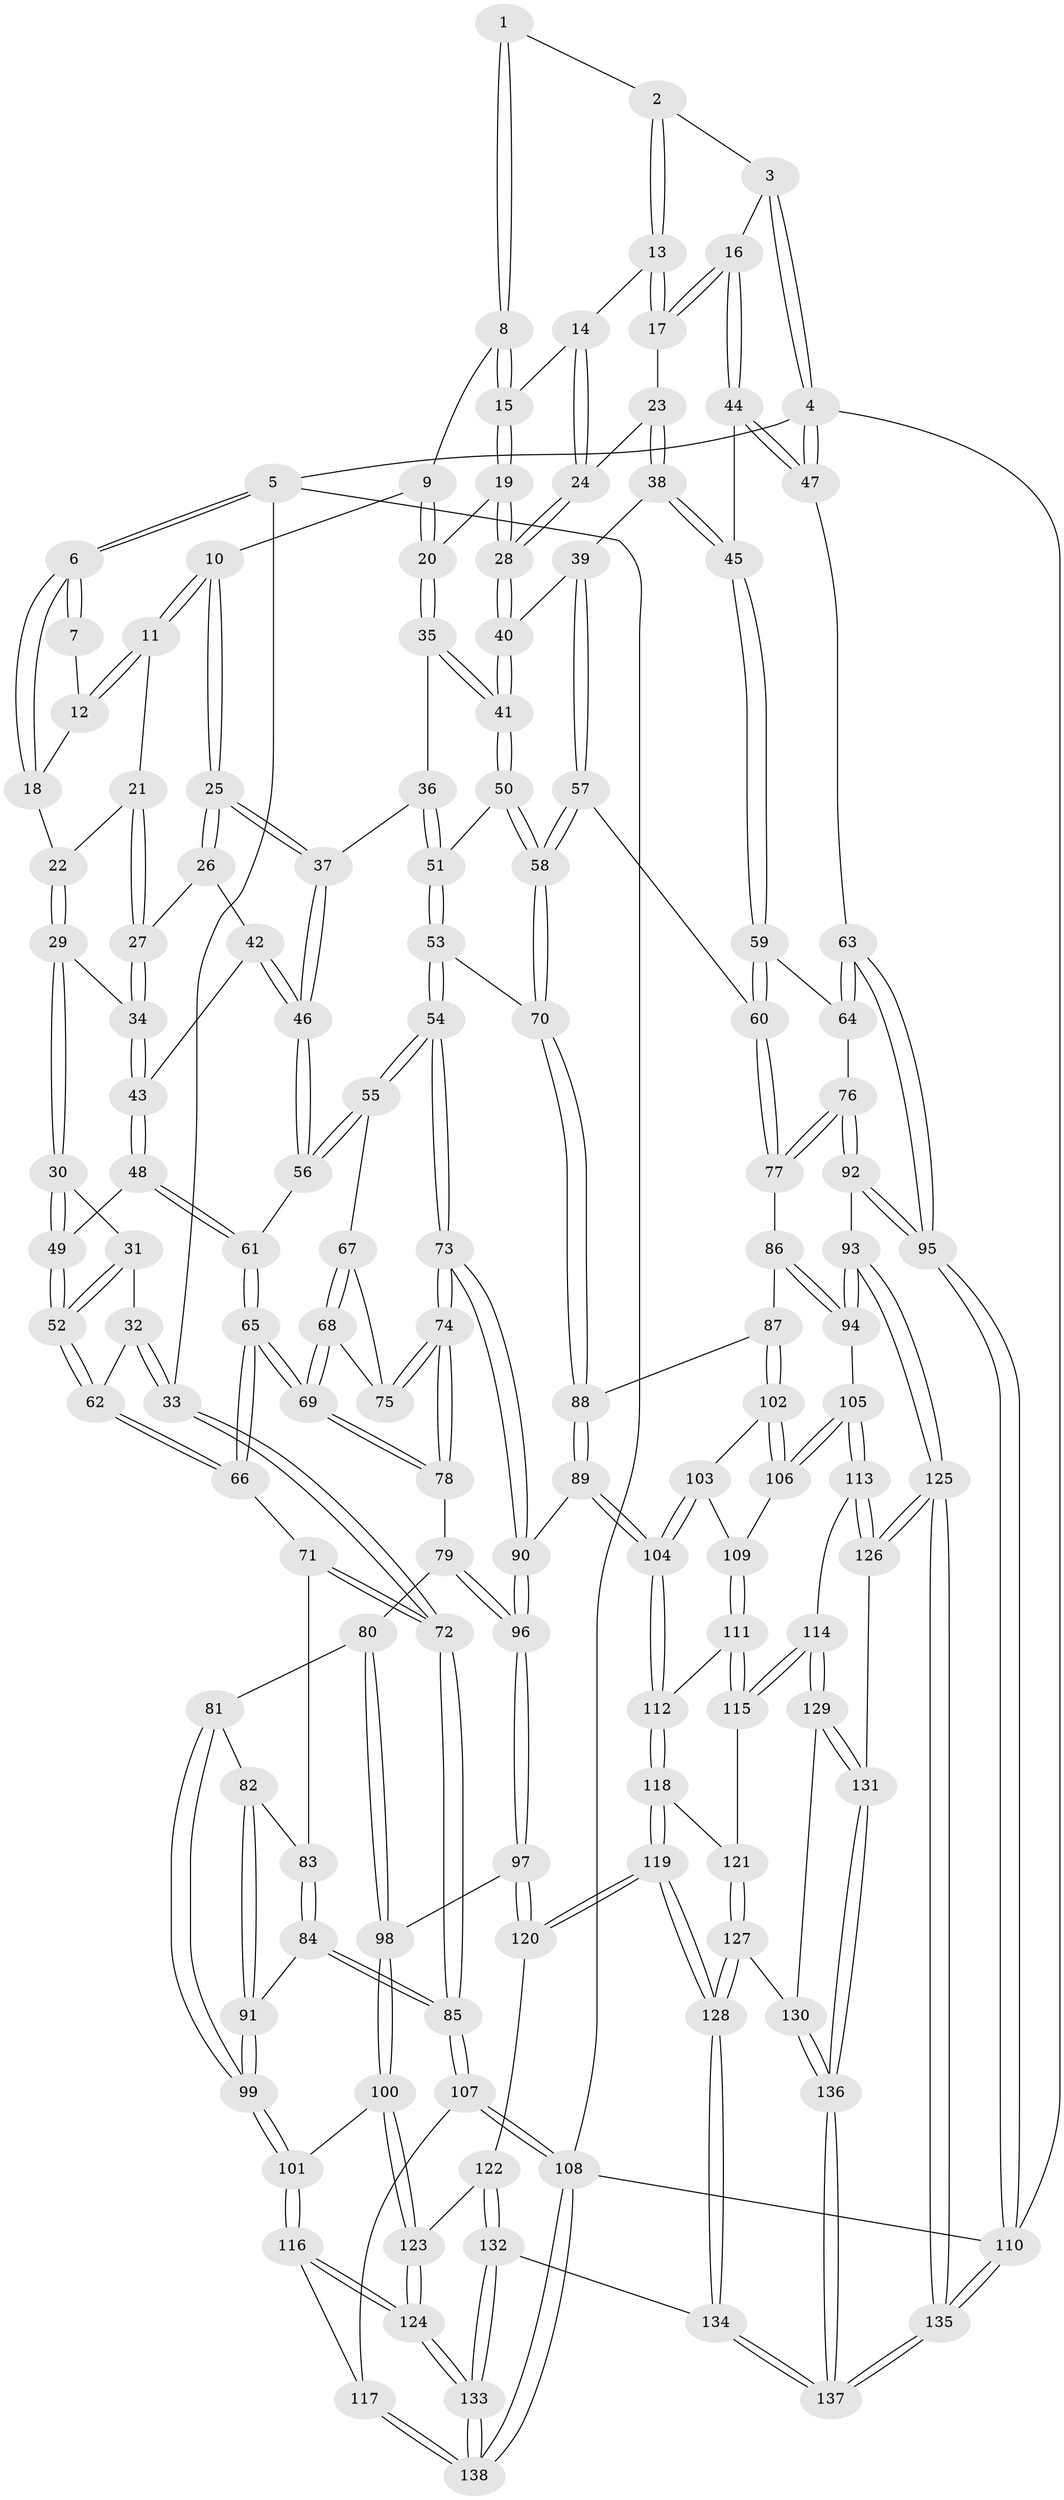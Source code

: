 // Generated by graph-tools (version 1.1) at 2025/51/03/09/25 03:51:03]
// undirected, 138 vertices, 342 edges
graph export_dot {
graph [start="1"]
  node [color=gray90,style=filled];
  1 [pos="+0.5121971689863087+0"];
  2 [pos="+0.7903186237912442+0"];
  3 [pos="+1+0"];
  4 [pos="+1+0"];
  5 [pos="+0+0"];
  6 [pos="+0+0"];
  7 [pos="+0.4177916863913136+0"];
  8 [pos="+0.5361424262859767+0.13202074031756986"];
  9 [pos="+0.5074311739120233+0.17154225355930142"];
  10 [pos="+0.43151115089946357+0.20801872861301726"];
  11 [pos="+0.3369539164037001+0.16087526799772095"];
  12 [pos="+0.3422338213101635+0.05776878974170233"];
  13 [pos="+0.789758282104061+0.060396544156964944"];
  14 [pos="+0.6779942142682508+0.17958638732235668"];
  15 [pos="+0.6614026065734335+0.18520104328814105"];
  16 [pos="+0.9186213263704777+0.24765505660611814"];
  17 [pos="+0.902451417170905+0.23828472832024852"];
  18 [pos="+0.08134613899070303+0.09992867380960828"];
  19 [pos="+0.6315294405918607+0.2508173239949067"];
  20 [pos="+0.5669927004903066+0.2883434683603124"];
  21 [pos="+0.328036745781409+0.16777051326105283"];
  22 [pos="+0.11298338311868966+0.15646818407372487"];
  23 [pos="+0.798987422593555+0.27805725526222924"];
  24 [pos="+0.747364719010065+0.2810809113501545"];
  25 [pos="+0.4380128484606129+0.3257214227753045"];
  26 [pos="+0.30408312251932296+0.29525820873830355"];
  27 [pos="+0.2866044560547185+0.2759770673767518"];
  28 [pos="+0.6953236565937005+0.34113851791254657"];
  29 [pos="+0.12449630400276875+0.2738530644976477"];
  30 [pos="+0.11940513527983353+0.28036574269688136"];
  31 [pos="+0.01834501557355697+0.3229854478275989"];
  32 [pos="+0+0.3564116089930393"];
  33 [pos="+0+0.3649544491457873"];
  34 [pos="+0.20338146669085577+0.2976214028486996"];
  35 [pos="+0.5555313979569605+0.3164141458610637"];
  36 [pos="+0.48605806502803994+0.33003685313487774"];
  37 [pos="+0.4416243335630751+0.3323252438896889"];
  38 [pos="+0.7786722431464902+0.383695359794959"];
  39 [pos="+0.7142242091237893+0.38769864968527407"];
  40 [pos="+0.6890918063079848+0.3712581062519686"];
  41 [pos="+0.61964504056611+0.39939006415345335"];
  42 [pos="+0.30808889323747585+0.35264207938077136"];
  43 [pos="+0.24607209472600605+0.4177175361333311"];
  44 [pos="+0.9956122598821565+0.3030980196724881"];
  45 [pos="+0.8601991745508307+0.41805570532031844"];
  46 [pos="+0.41012134221975516+0.43345385288499244"];
  47 [pos="+1+0.33594740336531975"];
  48 [pos="+0.24503752821408617+0.43243807410813684"];
  49 [pos="+0.12699675252223594+0.3859483184198995"];
  50 [pos="+0.6056453183589893+0.43284764358440453"];
  51 [pos="+0.5613648967693237+0.4641722983532805"];
  52 [pos="+0.10169671674241075+0.4503467413593379"];
  53 [pos="+0.5160144707774073+0.5058653447322936"];
  54 [pos="+0.4823039727875787+0.5321215856077703"];
  55 [pos="+0.4202657000962719+0.45665192666868487"];
  56 [pos="+0.41009581752208635+0.43409621753409877"];
  57 [pos="+0.7577971824292149+0.531455741126524"];
  58 [pos="+0.7110277837491629+0.5447790578389575"];
  59 [pos="+0.8361424794911627+0.4877860171535818"];
  60 [pos="+0.7633122148078009+0.5323126544303274"];
  61 [pos="+0.24767576305601305+0.4422540429736842"];
  62 [pos="+0.09621753980390155+0.46783310564891617"];
  63 [pos="+1+0.4990550378745198"];
  64 [pos="+0.9042487415458822+0.536785203274646"];
  65 [pos="+0.21754832581420083+0.5190173450667371"];
  66 [pos="+0.10675735446383712+0.5131922398198708"];
  67 [pos="+0.37646176039935547+0.4835109943260282"];
  68 [pos="+0.25844214165792023+0.5377108458669052"];
  69 [pos="+0.2326964797851728+0.5396395983004535"];
  70 [pos="+0.7109282775356727+0.5448818671637787"];
  71 [pos="+0.10223940307257484+0.5178351404633793"];
  72 [pos="+0+0.5912408547582263"];
  73 [pos="+0.48250272870580696+0.6334130220030666"];
  74 [pos="+0.45303081442608434+0.6210707766574364"];
  75 [pos="+0.3238998073015432+0.5521146319496845"];
  76 [pos="+0.8881676583327189+0.6271357586755186"];
  77 [pos="+0.8036644899392487+0.6102960135413857"];
  78 [pos="+0.2376487042742408+0.5733346784591544"];
  79 [pos="+0.23739212231762752+0.6164278621153048"];
  80 [pos="+0.235509642465535+0.621437699447912"];
  81 [pos="+0.19544919871686894+0.64584968255821"];
  82 [pos="+0.11849106157465698+0.5977607000133534"];
  83 [pos="+0.1022864901458625+0.5245820495732303"];
  84 [pos="+0.02726869110216549+0.7058691789842816"];
  85 [pos="+0+0.6914918765118723"];
  86 [pos="+0.7950892030920881+0.6345195586377814"];
  87 [pos="+0.7634328159907902+0.6803222804611346"];
  88 [pos="+0.6520465616452381+0.6186058603659584"];
  89 [pos="+0.5636558906557425+0.6720808521435913"];
  90 [pos="+0.48798611669106073+0.6575708858061671"];
  91 [pos="+0.09243155527147404+0.7226541925795322"];
  92 [pos="+1+0.7720488085579471"];
  93 [pos="+1+0.7725885311591227"];
  94 [pos="+0.9152761465381184+0.7870566165210976"];
  95 [pos="+1+0.7553644937636994"];
  96 [pos="+0.4809755560897587+0.6656334252588645"];
  97 [pos="+0.44889685483586483+0.7172460536432811"];
  98 [pos="+0.2993908323159358+0.7645091080610801"];
  99 [pos="+0.11486419169873682+0.735812216483928"];
  100 [pos="+0.28316083367495076+0.7808003421246444"];
  101 [pos="+0.15577116478938088+0.8023890316096852"];
  102 [pos="+0.7637626492441443+0.7051539180331041"];
  103 [pos="+0.6879504362321587+0.7227643910821105"];
  104 [pos="+0.6214230286327054+0.7352430406698426"];
  105 [pos="+0.8886497973460122+0.7939261019101526"];
  106 [pos="+0.7936730329287903+0.7506319121868266"];
  107 [pos="+0+0.878593391313172"];
  108 [pos="+0+1"];
  109 [pos="+0.7567511985419542+0.7702694967571958"];
  110 [pos="+1+1"];
  111 [pos="+0.7163882701752043+0.7941245727837855"];
  112 [pos="+0.6346145519588473+0.7645083014308709"];
  113 [pos="+0.8236077629497184+0.8624395102270336"];
  114 [pos="+0.8151307075294901+0.8652258306255222"];
  115 [pos="+0.7328051904461385+0.8449887039706712"];
  116 [pos="+0.1355752329456777+0.8625516780632412"];
  117 [pos="+0.031829400260149965+0.9012110989551068"];
  118 [pos="+0.6267781227925193+0.8398175852622036"];
  119 [pos="+0.51873404275944+0.9479716455258568"];
  120 [pos="+0.4616226806057454+0.8083712005379113"];
  121 [pos="+0.691688400291944+0.8817058042854699"];
  122 [pos="+0.3378768196073284+0.8995916777068216"];
  123 [pos="+0.30910957193440713+0.8739977713186295"];
  124 [pos="+0.19476220156598728+0.9654286807283063"];
  125 [pos="+0.9031885061712088+0.9862308647318587"];
  126 [pos="+0.8453611831630402+0.9550958553952191"];
  127 [pos="+0.6968303200461203+0.9145274199754904"];
  128 [pos="+0.5141466479590413+1"];
  129 [pos="+0.7608306156783161+0.9263886401949759"];
  130 [pos="+0.7214369715876194+0.9307287200445723"];
  131 [pos="+0.7922582646040081+0.9880147763011873"];
  132 [pos="+0.4626759093364248+1"];
  133 [pos="+0.24992337649189353+1"];
  134 [pos="+0.47172883061698234+1"];
  135 [pos="+1+1"];
  136 [pos="+0.7011128110599102+1"];
  137 [pos="+0.6954600727131808+1"];
  138 [pos="+0.1800624008476111+1"];
  1 -- 2;
  1 -- 8;
  1 -- 8;
  2 -- 3;
  2 -- 13;
  2 -- 13;
  3 -- 4;
  3 -- 4;
  3 -- 16;
  4 -- 5;
  4 -- 47;
  4 -- 47;
  4 -- 110;
  5 -- 6;
  5 -- 6;
  5 -- 33;
  5 -- 108;
  6 -- 7;
  6 -- 7;
  6 -- 18;
  6 -- 18;
  7 -- 12;
  8 -- 9;
  8 -- 15;
  8 -- 15;
  9 -- 10;
  9 -- 20;
  9 -- 20;
  10 -- 11;
  10 -- 11;
  10 -- 25;
  10 -- 25;
  11 -- 12;
  11 -- 12;
  11 -- 21;
  12 -- 18;
  13 -- 14;
  13 -- 17;
  13 -- 17;
  14 -- 15;
  14 -- 24;
  14 -- 24;
  15 -- 19;
  15 -- 19;
  16 -- 17;
  16 -- 17;
  16 -- 44;
  16 -- 44;
  17 -- 23;
  18 -- 22;
  19 -- 20;
  19 -- 28;
  19 -- 28;
  20 -- 35;
  20 -- 35;
  21 -- 22;
  21 -- 27;
  21 -- 27;
  22 -- 29;
  22 -- 29;
  23 -- 24;
  23 -- 38;
  23 -- 38;
  24 -- 28;
  24 -- 28;
  25 -- 26;
  25 -- 26;
  25 -- 37;
  25 -- 37;
  26 -- 27;
  26 -- 42;
  27 -- 34;
  27 -- 34;
  28 -- 40;
  28 -- 40;
  29 -- 30;
  29 -- 30;
  29 -- 34;
  30 -- 31;
  30 -- 49;
  30 -- 49;
  31 -- 32;
  31 -- 52;
  31 -- 52;
  32 -- 33;
  32 -- 33;
  32 -- 62;
  33 -- 72;
  33 -- 72;
  34 -- 43;
  34 -- 43;
  35 -- 36;
  35 -- 41;
  35 -- 41;
  36 -- 37;
  36 -- 51;
  36 -- 51;
  37 -- 46;
  37 -- 46;
  38 -- 39;
  38 -- 45;
  38 -- 45;
  39 -- 40;
  39 -- 57;
  39 -- 57;
  40 -- 41;
  40 -- 41;
  41 -- 50;
  41 -- 50;
  42 -- 43;
  42 -- 46;
  42 -- 46;
  43 -- 48;
  43 -- 48;
  44 -- 45;
  44 -- 47;
  44 -- 47;
  45 -- 59;
  45 -- 59;
  46 -- 56;
  46 -- 56;
  47 -- 63;
  48 -- 49;
  48 -- 61;
  48 -- 61;
  49 -- 52;
  49 -- 52;
  50 -- 51;
  50 -- 58;
  50 -- 58;
  51 -- 53;
  51 -- 53;
  52 -- 62;
  52 -- 62;
  53 -- 54;
  53 -- 54;
  53 -- 70;
  54 -- 55;
  54 -- 55;
  54 -- 73;
  54 -- 73;
  55 -- 56;
  55 -- 56;
  55 -- 67;
  56 -- 61;
  57 -- 58;
  57 -- 58;
  57 -- 60;
  58 -- 70;
  58 -- 70;
  59 -- 60;
  59 -- 60;
  59 -- 64;
  60 -- 77;
  60 -- 77;
  61 -- 65;
  61 -- 65;
  62 -- 66;
  62 -- 66;
  63 -- 64;
  63 -- 64;
  63 -- 95;
  63 -- 95;
  64 -- 76;
  65 -- 66;
  65 -- 66;
  65 -- 69;
  65 -- 69;
  66 -- 71;
  67 -- 68;
  67 -- 68;
  67 -- 75;
  68 -- 69;
  68 -- 69;
  68 -- 75;
  69 -- 78;
  69 -- 78;
  70 -- 88;
  70 -- 88;
  71 -- 72;
  71 -- 72;
  71 -- 83;
  72 -- 85;
  72 -- 85;
  73 -- 74;
  73 -- 74;
  73 -- 90;
  73 -- 90;
  74 -- 75;
  74 -- 75;
  74 -- 78;
  74 -- 78;
  76 -- 77;
  76 -- 77;
  76 -- 92;
  76 -- 92;
  77 -- 86;
  78 -- 79;
  79 -- 80;
  79 -- 96;
  79 -- 96;
  80 -- 81;
  80 -- 98;
  80 -- 98;
  81 -- 82;
  81 -- 99;
  81 -- 99;
  82 -- 83;
  82 -- 91;
  82 -- 91;
  83 -- 84;
  83 -- 84;
  84 -- 85;
  84 -- 85;
  84 -- 91;
  85 -- 107;
  85 -- 107;
  86 -- 87;
  86 -- 94;
  86 -- 94;
  87 -- 88;
  87 -- 102;
  87 -- 102;
  88 -- 89;
  88 -- 89;
  89 -- 90;
  89 -- 104;
  89 -- 104;
  90 -- 96;
  90 -- 96;
  91 -- 99;
  91 -- 99;
  92 -- 93;
  92 -- 95;
  92 -- 95;
  93 -- 94;
  93 -- 94;
  93 -- 125;
  93 -- 125;
  94 -- 105;
  95 -- 110;
  95 -- 110;
  96 -- 97;
  96 -- 97;
  97 -- 98;
  97 -- 120;
  97 -- 120;
  98 -- 100;
  98 -- 100;
  99 -- 101;
  99 -- 101;
  100 -- 101;
  100 -- 123;
  100 -- 123;
  101 -- 116;
  101 -- 116;
  102 -- 103;
  102 -- 106;
  102 -- 106;
  103 -- 104;
  103 -- 104;
  103 -- 109;
  104 -- 112;
  104 -- 112;
  105 -- 106;
  105 -- 106;
  105 -- 113;
  105 -- 113;
  106 -- 109;
  107 -- 108;
  107 -- 108;
  107 -- 117;
  108 -- 138;
  108 -- 138;
  108 -- 110;
  109 -- 111;
  109 -- 111;
  110 -- 135;
  110 -- 135;
  111 -- 112;
  111 -- 115;
  111 -- 115;
  112 -- 118;
  112 -- 118;
  113 -- 114;
  113 -- 126;
  113 -- 126;
  114 -- 115;
  114 -- 115;
  114 -- 129;
  114 -- 129;
  115 -- 121;
  116 -- 117;
  116 -- 124;
  116 -- 124;
  117 -- 138;
  117 -- 138;
  118 -- 119;
  118 -- 119;
  118 -- 121;
  119 -- 120;
  119 -- 120;
  119 -- 128;
  119 -- 128;
  120 -- 122;
  121 -- 127;
  121 -- 127;
  122 -- 123;
  122 -- 132;
  122 -- 132;
  123 -- 124;
  123 -- 124;
  124 -- 133;
  124 -- 133;
  125 -- 126;
  125 -- 126;
  125 -- 135;
  125 -- 135;
  126 -- 131;
  127 -- 128;
  127 -- 128;
  127 -- 130;
  128 -- 134;
  128 -- 134;
  129 -- 130;
  129 -- 131;
  129 -- 131;
  130 -- 136;
  130 -- 136;
  131 -- 136;
  131 -- 136;
  132 -- 133;
  132 -- 133;
  132 -- 134;
  133 -- 138;
  133 -- 138;
  134 -- 137;
  134 -- 137;
  135 -- 137;
  135 -- 137;
  136 -- 137;
  136 -- 137;
}
